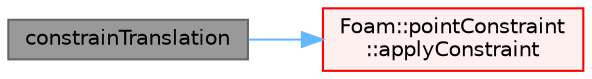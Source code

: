 digraph "constrainTranslation"
{
 // LATEX_PDF_SIZE
  bgcolor="transparent";
  edge [fontname=Helvetica,fontsize=10,labelfontname=Helvetica,labelfontsize=10];
  node [fontname=Helvetica,fontsize=10,shape=box,height=0.2,width=0.4];
  rankdir="LR";
  Node1 [id="Node000001",label="constrainTranslation",height=0.2,width=0.4,color="gray40", fillcolor="grey60", style="filled", fontcolor="black",tooltip=" "];
  Node1 -> Node2 [id="edge1_Node000001_Node000002",color="steelblue1",style="solid",tooltip=" "];
  Node2 [id="Node000002",label="Foam::pointConstraint\l::applyConstraint",height=0.2,width=0.4,color="red", fillcolor="#FFF0F0", style="filled",URL="$classFoam_1_1pointConstraint.html#a1c47e7042699d937ffa928bbdcf19556",tooltip=" "];
}
